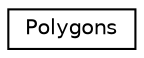digraph "Graphe hiérarchique des classes"
{
  edge [fontname="Helvetica",fontsize="10",labelfontname="Helvetica",labelfontsize="10"];
  node [fontname="Helvetica",fontsize="10",shape=record];
  rankdir="LR";
  Node0 [label="Polygons",height=0.2,width=0.4,color="black", fillcolor="white", style="filled",URL="$classPolygons.html"];
}
